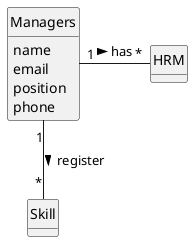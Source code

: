 @startuml
skinparam monochrome true
skinparam packageStyle rectangle
skinparam shadowing false

'left to right direction

skinparam classAttributeIconSize 0

hide circle
hide methods


class Managers {
    name
    email
    position
    phone
}

class Skill{

}


class HRM{

}

'Platform "1" -- "*" Organization : has registered >
Managers "1" - "*" HRM: has >
'Task "*" -- "1" Employee: created by >
Managers "1" -- "*" Skill : register >
'Employee "0..1" -- "1" User: acts as >
@enduml